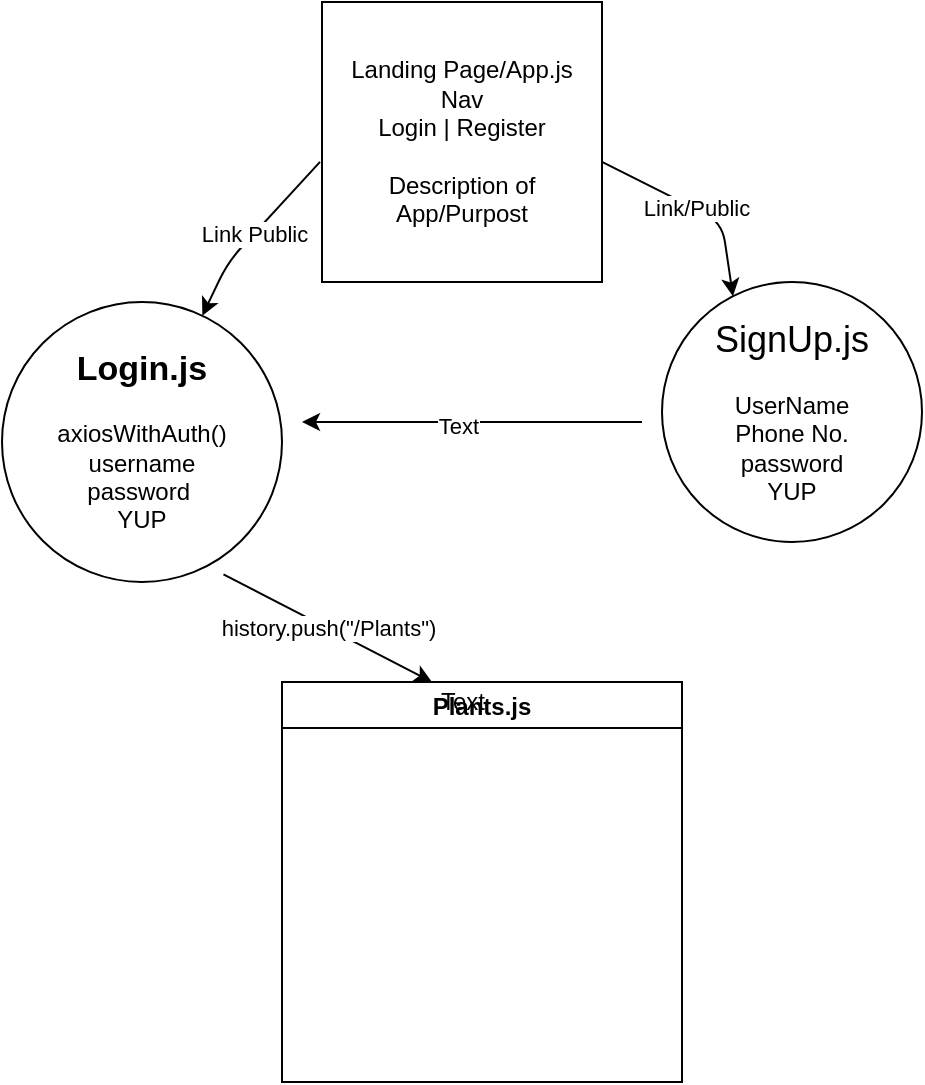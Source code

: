 <mxfile>
    <diagram id="BP-bice16HXopispx_VL" name="Page-1">
        <mxGraphModel dx="1166" dy="583" grid="1" gridSize="10" guides="1" tooltips="1" connect="1" arrows="1" fold="1" page="1" pageScale="1" pageWidth="850" pageHeight="1100" math="0" shadow="0">
            <root>
                <mxCell id="0"/>
                <mxCell id="1" parent="0"/>
                <mxCell id="2" value="Landing Page/App.js&lt;br&gt;Nav&lt;br&gt;Login | Register&lt;br&gt;&lt;br&gt;Description of App/Purpost" style="whiteSpace=wrap;html=1;aspect=fixed;" vertex="1" parent="1">
                    <mxGeometry x="370" y="70" width="140" height="140" as="geometry"/>
                </mxCell>
                <mxCell id="3" value="&lt;font style=&quot;font-size: 18px&quot;&gt;SignUp.js&lt;/font&gt;&lt;br&gt;&lt;br&gt;UserName&lt;br&gt;Phone No.&lt;br&gt;password&lt;br&gt;YUP" style="ellipse;whiteSpace=wrap;html=1;aspect=fixed;" vertex="1" parent="1">
                    <mxGeometry x="540" y="210" width="130" height="130" as="geometry"/>
                </mxCell>
                <mxCell id="4" value="&lt;b&gt;&lt;font style=&quot;font-size: 17px&quot;&gt;Login.js&lt;/font&gt;&lt;/b&gt;&lt;br&gt;&lt;br&gt;axiosWithAuth()&lt;br&gt;username&lt;br&gt;password&amp;nbsp;&lt;br&gt;YUP&lt;br&gt;" style="ellipse;whiteSpace=wrap;html=1;aspect=fixed;" vertex="1" parent="1">
                    <mxGeometry x="210" y="220" width="140" height="140" as="geometry"/>
                </mxCell>
                <mxCell id="6" value="Link Public" style="endArrow=classic;html=1;exitX=-0.007;exitY=0.571;exitDx=0;exitDy=0;exitPerimeter=0;" edge="1" parent="1" source="2" target="4">
                    <mxGeometry width="50" height="50" relative="1" as="geometry">
                        <mxPoint x="360" y="160" as="sourcePoint"/>
                        <mxPoint x="320" y="210" as="targetPoint"/>
                        <Array as="points">
                            <mxPoint x="323" y="200"/>
                        </Array>
                    </mxGeometry>
                </mxCell>
                <mxCell id="10" value="Link/Public" style="endArrow=classic;html=1;entryX=0.273;entryY=0.055;entryDx=0;entryDy=0;entryPerimeter=0;exitX=1;exitY=0.571;exitDx=0;exitDy=0;exitPerimeter=0;" edge="1" parent="1" source="2" target="3">
                    <mxGeometry width="50" height="50" relative="1" as="geometry">
                        <mxPoint x="520" y="150" as="sourcePoint"/>
                        <mxPoint x="330" y="220" as="targetPoint"/>
                        <Array as="points">
                            <mxPoint x="570" y="180"/>
                        </Array>
                    </mxGeometry>
                </mxCell>
                <mxCell id="12" value="" style="endArrow=classic;html=1;" edge="1" parent="1">
                    <mxGeometry width="50" height="50" relative="1" as="geometry">
                        <mxPoint x="530" y="280" as="sourcePoint"/>
                        <mxPoint x="360" y="280" as="targetPoint"/>
                        <Array as="points">
                            <mxPoint x="460" y="280"/>
                        </Array>
                    </mxGeometry>
                </mxCell>
                <mxCell id="16" value="Text" style="edgeLabel;html=1;align=center;verticalAlign=middle;resizable=0;points=[];" vertex="1" connectable="0" parent="12">
                    <mxGeometry x="0.082" y="2" relative="1" as="geometry">
                        <mxPoint as="offset"/>
                    </mxGeometry>
                </mxCell>
                <mxCell id="13" value="Plants.js" style="swimlane;" vertex="1" parent="1">
                    <mxGeometry x="350" y="410" width="200" height="200" as="geometry"/>
                </mxCell>
                <mxCell id="14" value="Text" style="text;html=1;align=center;verticalAlign=middle;resizable=0;points=[];autosize=1;strokeColor=none;" vertex="1" parent="1">
                    <mxGeometry x="420" y="410" width="40" height="20" as="geometry"/>
                </mxCell>
                <mxCell id="15" value="history.push(&quot;/Plants&quot;)" style="endArrow=classic;html=1;entryX=0.375;entryY=0;entryDx=0;entryDy=0;entryPerimeter=0;exitX=0.791;exitY=0.973;exitDx=0;exitDy=0;exitPerimeter=0;" edge="1" parent="1" source="4" target="13">
                    <mxGeometry width="50" height="50" relative="1" as="geometry">
                        <mxPoint x="280" y="350" as="sourcePoint"/>
                        <mxPoint x="330" y="300" as="targetPoint"/>
                    </mxGeometry>
                </mxCell>
            </root>
        </mxGraphModel>
    </diagram>
</mxfile>